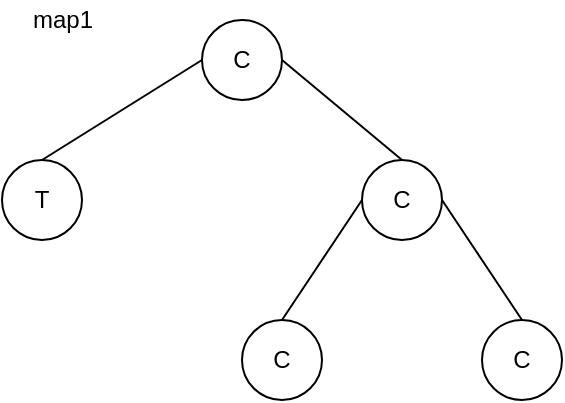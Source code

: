 <mxfile version="17.4.6" type="device"><diagram id="ZtWHZaHBU_YDuNXT8tnX" name="Page-1"><mxGraphModel dx="868" dy="482" grid="1" gridSize="10" guides="1" tooltips="1" connect="1" arrows="1" fold="1" page="1" pageScale="1" pageWidth="827" pageHeight="1169" math="0" shadow="0"><root><mxCell id="0"/><mxCell id="1" parent="0"/><mxCell id="5Y3xlJuIlr0rOYdJPcxB-3" style="rounded=0;orthogonalLoop=1;jettySize=auto;html=1;exitX=0;exitY=0.5;exitDx=0;exitDy=0;entryX=0.5;entryY=0;entryDx=0;entryDy=0;endArrow=none;endFill=0;" edge="1" parent="1" source="5Y3xlJuIlr0rOYdJPcxB-1" target="5Y3xlJuIlr0rOYdJPcxB-2"><mxGeometry relative="1" as="geometry"/></mxCell><mxCell id="5Y3xlJuIlr0rOYdJPcxB-5" style="edgeStyle=none;rounded=0;orthogonalLoop=1;jettySize=auto;html=1;exitX=1;exitY=0.5;exitDx=0;exitDy=0;entryX=0.5;entryY=0;entryDx=0;entryDy=0;endArrow=none;endFill=0;" edge="1" parent="1" source="5Y3xlJuIlr0rOYdJPcxB-1" target="5Y3xlJuIlr0rOYdJPcxB-4"><mxGeometry relative="1" as="geometry"/></mxCell><mxCell id="5Y3xlJuIlr0rOYdJPcxB-1" value="C" style="ellipse;whiteSpace=wrap;html=1;aspect=fixed;" vertex="1" parent="1"><mxGeometry x="380" y="90" width="40" height="40" as="geometry"/></mxCell><mxCell id="5Y3xlJuIlr0rOYdJPcxB-2" value="T" style="ellipse;whiteSpace=wrap;html=1;aspect=fixed;" vertex="1" parent="1"><mxGeometry x="280" y="160" width="40" height="40" as="geometry"/></mxCell><mxCell id="5Y3xlJuIlr0rOYdJPcxB-8" style="edgeStyle=none;rounded=0;orthogonalLoop=1;jettySize=auto;html=1;exitX=0;exitY=0.5;exitDx=0;exitDy=0;entryX=0.5;entryY=0;entryDx=0;entryDy=0;endArrow=none;endFill=0;" edge="1" parent="1" source="5Y3xlJuIlr0rOYdJPcxB-4" target="5Y3xlJuIlr0rOYdJPcxB-6"><mxGeometry relative="1" as="geometry"/></mxCell><mxCell id="5Y3xlJuIlr0rOYdJPcxB-9" style="edgeStyle=none;rounded=0;orthogonalLoop=1;jettySize=auto;html=1;exitX=1;exitY=0.5;exitDx=0;exitDy=0;entryX=0.5;entryY=0;entryDx=0;entryDy=0;endArrow=none;endFill=0;" edge="1" parent="1" source="5Y3xlJuIlr0rOYdJPcxB-4" target="5Y3xlJuIlr0rOYdJPcxB-7"><mxGeometry relative="1" as="geometry"/></mxCell><mxCell id="5Y3xlJuIlr0rOYdJPcxB-4" value="C" style="ellipse;whiteSpace=wrap;html=1;aspect=fixed;" vertex="1" parent="1"><mxGeometry x="460" y="160" width="40" height="40" as="geometry"/></mxCell><mxCell id="5Y3xlJuIlr0rOYdJPcxB-6" value="C" style="ellipse;whiteSpace=wrap;html=1;aspect=fixed;" vertex="1" parent="1"><mxGeometry x="400" y="240" width="40" height="40" as="geometry"/></mxCell><mxCell id="5Y3xlJuIlr0rOYdJPcxB-7" value="C" style="ellipse;whiteSpace=wrap;html=1;aspect=fixed;" vertex="1" parent="1"><mxGeometry x="520" y="240" width="40" height="40" as="geometry"/></mxCell><mxCell id="5Y3xlJuIlr0rOYdJPcxB-10" value="map1&lt;br&gt;" style="text;html=1;align=center;verticalAlign=middle;resizable=0;points=[];autosize=1;strokeColor=none;fillColor=none;" vertex="1" parent="1"><mxGeometry x="285" y="80" width="50" height="20" as="geometry"/></mxCell></root></mxGraphModel></diagram></mxfile>